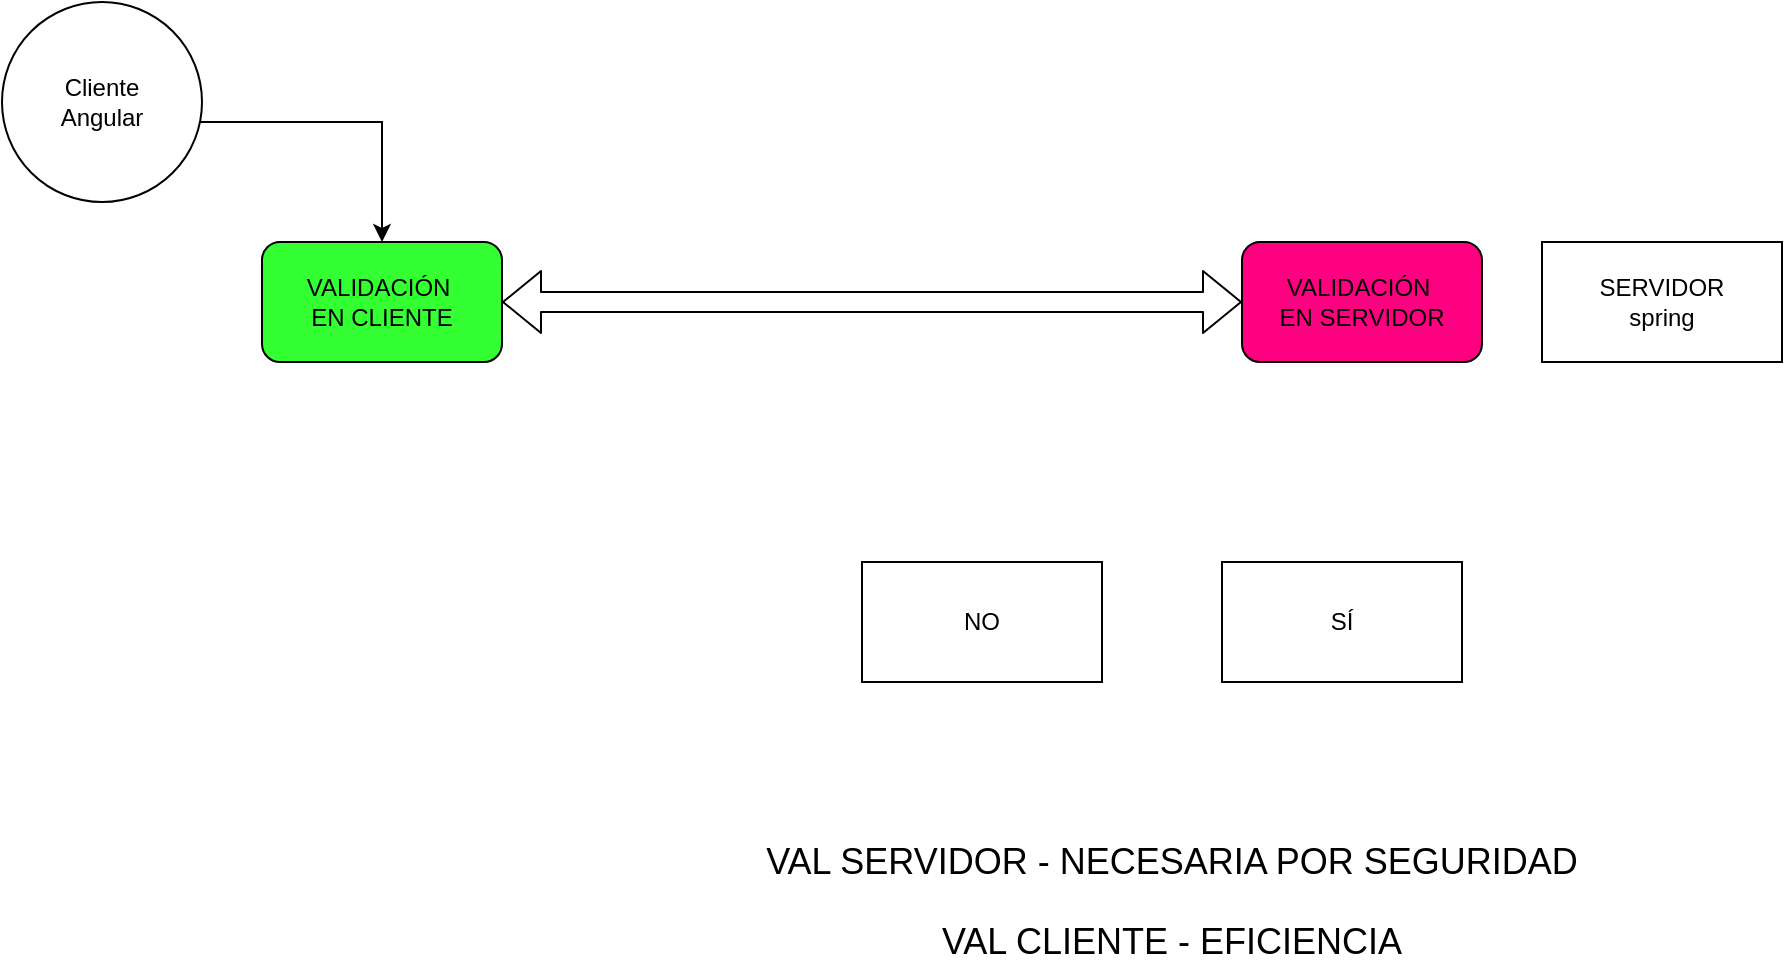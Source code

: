<mxfile version="14.6.13" type="device"><diagram id="ymoRqsNhD185fCownuhi" name="Página-1"><mxGraphModel dx="1662" dy="822" grid="1" gridSize="10" guides="1" tooltips="1" connect="1" arrows="1" fold="1" page="1" pageScale="1" pageWidth="1169" pageHeight="827" math="0" shadow="0"><root><mxCell id="0"/><mxCell id="1" parent="0"/><mxCell id="LXDyp0e4YirpQJNVomnR-12" style="edgeStyle=orthogonalEdgeStyle;rounded=0;orthogonalLoop=1;jettySize=auto;html=1;entryX=0.5;entryY=0;entryDx=0;entryDy=0;" parent="1" source="LXDyp0e4YirpQJNVomnR-1" edge="1" target="LXDyp0e4YirpQJNVomnR-4"><mxGeometry relative="1" as="geometry"><mxPoint x="860" y="300" as="targetPoint"/><Array as="points"><mxPoint x="360" y="250"/></Array></mxGeometry></mxCell><mxCell id="LXDyp0e4YirpQJNVomnR-1" value="Cliente&lt;br&gt;Angular" style="ellipse;whiteSpace=wrap;html=1;aspect=fixed;" parent="1" vertex="1"><mxGeometry x="170" y="190" width="100" height="100" as="geometry"/></mxCell><mxCell id="LXDyp0e4YirpQJNVomnR-2" value="SERVIDOR&lt;br&gt;spring" style="rounded=0;whiteSpace=wrap;html=1;" parent="1" vertex="1"><mxGeometry x="940" y="310" width="120" height="60" as="geometry"/></mxCell><mxCell id="LXDyp0e4YirpQJNVomnR-4" value="VALIDACIÓN&amp;nbsp;&lt;br&gt;EN CLIENTE" style="rounded=1;whiteSpace=wrap;html=1;fillColor=#33FF33;" parent="1" vertex="1"><mxGeometry x="300" y="310" width="120" height="60" as="geometry"/></mxCell><mxCell id="LXDyp0e4YirpQJNVomnR-6" value="" style="shape=flexArrow;endArrow=classic;startArrow=classic;html=1;entryX=0;entryY=0.5;entryDx=0;entryDy=0;exitX=1;exitY=0.5;exitDx=0;exitDy=0;" parent="1" source="LXDyp0e4YirpQJNVomnR-4" target="LXDyp0e4YirpQJNVomnR-7" edge="1"><mxGeometry width="100" height="100" relative="1" as="geometry"><mxPoint x="530" y="440" as="sourcePoint"/><mxPoint x="630" y="340" as="targetPoint"/></mxGeometry></mxCell><mxCell id="LXDyp0e4YirpQJNVomnR-7" value="VALIDACIÓN&amp;nbsp;&lt;br&gt;EN SERVIDOR" style="rounded=1;whiteSpace=wrap;html=1;fillColor=#FF0080;" parent="1" vertex="1"><mxGeometry x="790" y="310" width="120" height="60" as="geometry"/></mxCell><mxCell id="LXDyp0e4YirpQJNVomnR-9" value="SÍ" style="rounded=0;whiteSpace=wrap;html=1;fillColor=#FFFFFF;" parent="1" vertex="1"><mxGeometry x="780" y="470" width="120" height="60" as="geometry"/></mxCell><mxCell id="LXDyp0e4YirpQJNVomnR-10" value="NO" style="rounded=0;whiteSpace=wrap;html=1;" parent="1" vertex="1"><mxGeometry x="600" y="470" width="120" height="60" as="geometry"/></mxCell><mxCell id="oW_9_tOkt1M9f9xELz9f-1" value="&lt;span style=&quot;font-size: 18px&quot;&gt;VAL SERVIDOR - NECESARIA POR SEGURIDAD&lt;/span&gt;" style="text;html=1;strokeColor=none;fillColor=none;align=center;verticalAlign=middle;whiteSpace=wrap;rounded=0;" vertex="1" parent="1"><mxGeometry x="510" y="610" width="490" height="20" as="geometry"/></mxCell><mxCell id="oW_9_tOkt1M9f9xELz9f-2" value="&lt;span style=&quot;font-size: 18px&quot;&gt;VAL CLIENTE - EFICIENCIA&lt;/span&gt;" style="text;html=1;strokeColor=none;fillColor=none;align=center;verticalAlign=middle;whiteSpace=wrap;rounded=0;" vertex="1" parent="1"><mxGeometry x="510" y="650" width="490" height="20" as="geometry"/></mxCell></root></mxGraphModel></diagram></mxfile>